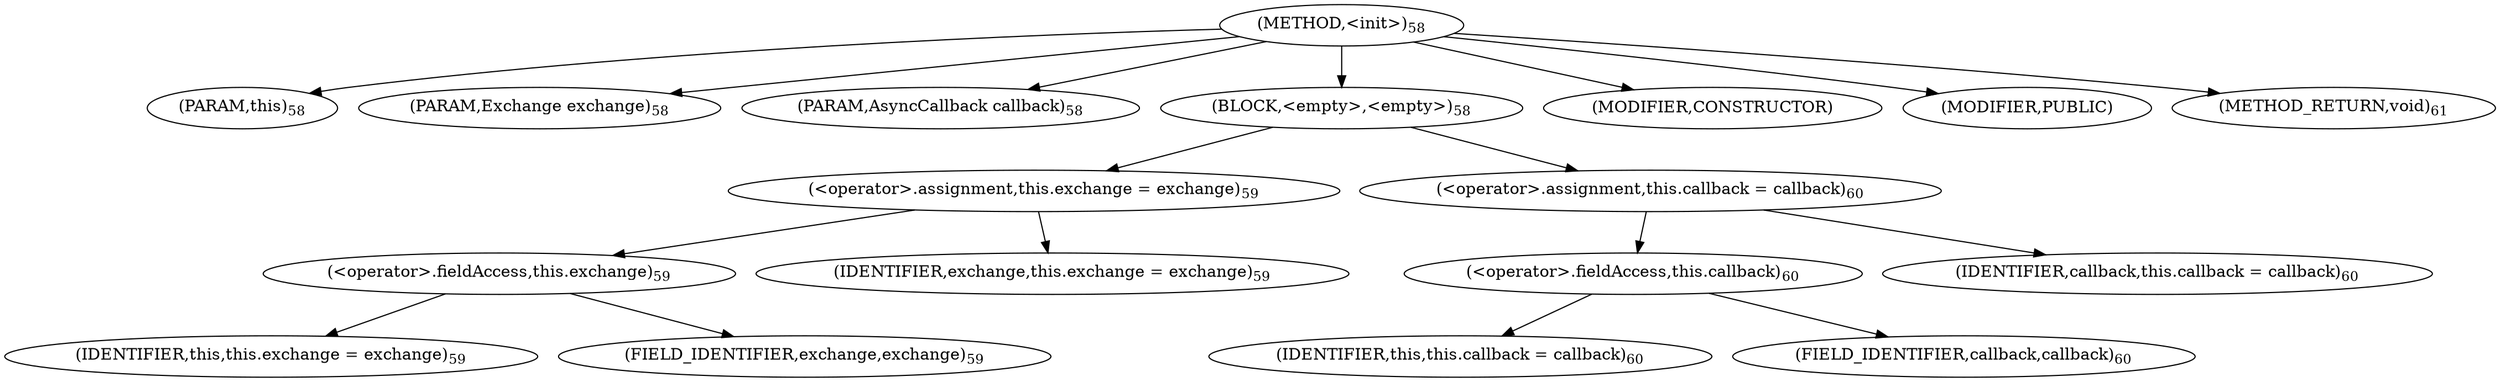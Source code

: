 digraph "&lt;init&gt;" {  
"114" [label = <(METHOD,&lt;init&gt;)<SUB>58</SUB>> ]
"4" [label = <(PARAM,this)<SUB>58</SUB>> ]
"115" [label = <(PARAM,Exchange exchange)<SUB>58</SUB>> ]
"116" [label = <(PARAM,AsyncCallback callback)<SUB>58</SUB>> ]
"117" [label = <(BLOCK,&lt;empty&gt;,&lt;empty&gt;)<SUB>58</SUB>> ]
"118" [label = <(&lt;operator&gt;.assignment,this.exchange = exchange)<SUB>59</SUB>> ]
"119" [label = <(&lt;operator&gt;.fieldAccess,this.exchange)<SUB>59</SUB>> ]
"3" [label = <(IDENTIFIER,this,this.exchange = exchange)<SUB>59</SUB>> ]
"120" [label = <(FIELD_IDENTIFIER,exchange,exchange)<SUB>59</SUB>> ]
"121" [label = <(IDENTIFIER,exchange,this.exchange = exchange)<SUB>59</SUB>> ]
"122" [label = <(&lt;operator&gt;.assignment,this.callback = callback)<SUB>60</SUB>> ]
"123" [label = <(&lt;operator&gt;.fieldAccess,this.callback)<SUB>60</SUB>> ]
"5" [label = <(IDENTIFIER,this,this.callback = callback)<SUB>60</SUB>> ]
"124" [label = <(FIELD_IDENTIFIER,callback,callback)<SUB>60</SUB>> ]
"125" [label = <(IDENTIFIER,callback,this.callback = callback)<SUB>60</SUB>> ]
"126" [label = <(MODIFIER,CONSTRUCTOR)> ]
"127" [label = <(MODIFIER,PUBLIC)> ]
"128" [label = <(METHOD_RETURN,void)<SUB>61</SUB>> ]
  "114" -> "4" 
  "114" -> "115" 
  "114" -> "116" 
  "114" -> "117" 
  "114" -> "126" 
  "114" -> "127" 
  "114" -> "128" 
  "117" -> "118" 
  "117" -> "122" 
  "118" -> "119" 
  "118" -> "121" 
  "119" -> "3" 
  "119" -> "120" 
  "122" -> "123" 
  "122" -> "125" 
  "123" -> "5" 
  "123" -> "124" 
}
